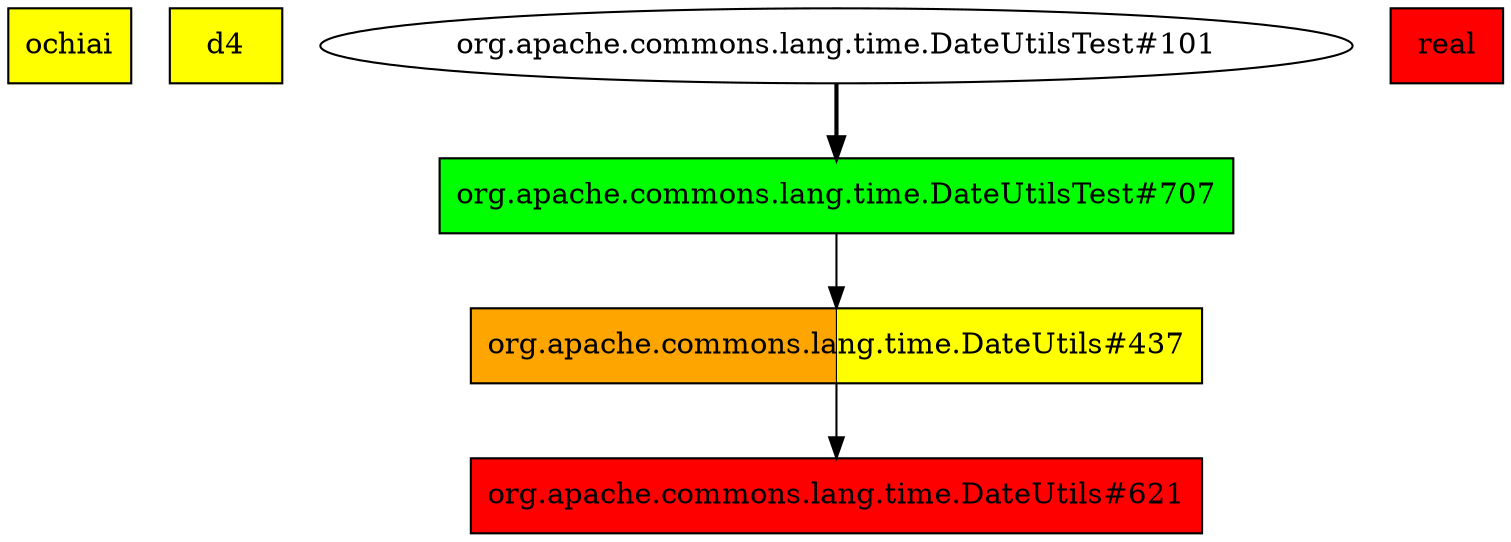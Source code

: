 digraph enhanced {
	"ochiai" [style=striped shape=box fillcolor="yellow"];
	"d4" [style=striped shape=box fillcolor="yellow"];
	"org.apache.commons.lang.time.DateUtils#437" [style=striped shape=box fillcolor="orange:yellow"];
	"org.apache.commons.lang.time.DateUtils#621" [style=striped shape=box fillcolor="red"];
	"org.apache.commons.lang.time.DateUtilsTest#707" [style=striped shape=box fillcolor="green"];
	"real" [style=striped shape=box fillcolor="red"];
	"org.apache.commons.lang.time.DateUtilsTest#707" -> "org.apache.commons.lang.time.DateUtils#437";
	"org.apache.commons.lang.time.DateUtils#437" -> "org.apache.commons.lang.time.DateUtils#621";
	"org.apache.commons.lang.time.DateUtilsTest#101" -> "org.apache.commons.lang.time.DateUtilsTest#707" [style=bold];
}
